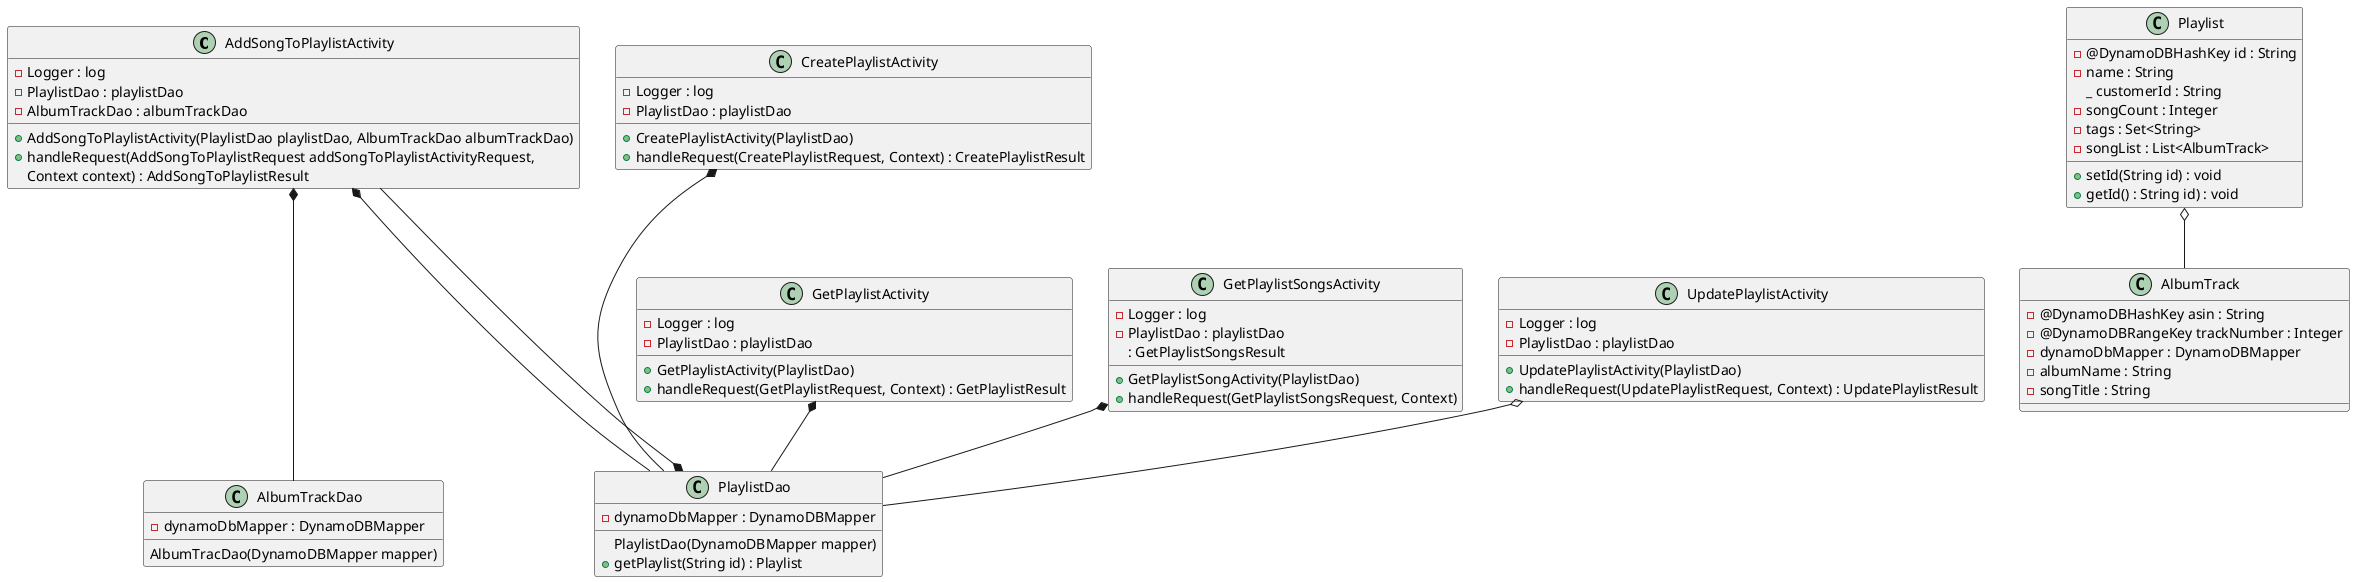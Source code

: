 PARTICIPANTS: use this file for creating the class diagram in mastery task 01
@startuml

class AddSongToPlaylistActivity {
- Logger : log
- PlaylistDao : playlistDao
- AlbumTrackDao : albumTrackDao
+ AddSongToPlaylistActivity(PlaylistDao playlistDao, AlbumTrackDao albumTrackDao)
+ handleRequest(AddSongToPlaylistRequest addSongToPlaylistActivityRequest,
Context context) : AddSongToPlaylistResult
}
class CreatePlaylistActivity {
- Logger : log
- PlaylistDao : playlistDao
+ CreatePlaylistActivity(PlaylistDao)
+ handleRequest(CreatePlaylistRequest, Context) : CreatePlaylistResult
}
class GetPlaylistActivity {
- Logger : log
- PlaylistDao : playlistDao
+ GetPlaylistActivity(PlaylistDao)
+ handleRequest(GetPlaylistRequest, Context) : GetPlaylistResult
}
class GetPlaylistSongsActivity {
- Logger : log
- PlaylistDao : playlistDao
+ GetPlaylistSongActivity(PlaylistDao)
+ handleRequest(GetPlaylistSongsRequest, Context)
 : GetPlaylistSongsResult
}
class UpdatePlaylistActivity {
- Logger : log
- PlaylistDao : playlistDao
+ UpdatePlaylistActivity(PlaylistDao)
+ handleRequest(UpdatePlaylistRequest, Context) : UpdatePlaylistResult
}

class AlbumTrackDao {
- dynamoDbMapper : DynamoDBMapper
AlbumTracDao(DynamoDBMapper mapper)
}
class PlaylistDao {
- dynamoDbMapper : DynamoDBMapper
PlaylistDao(DynamoDBMapper mapper)
+ getPlaylist(String id) : Playlist
}

class Playlist {
- @DynamoDBHashKey id : String
- name : String
_ customerId : String
- songCount : Integer
- tags : Set<String>
- songList : List<AlbumTrack>
+ setId(String id) : void
+ getId() : String id) : void
}
class AlbumTrack {
- @DynamoDBHashKey asin : String
- @DynamoDBRangeKey trackNumber : Integer
- dynamoDbMapper : DynamoDBMapper
- albumName : String
- songTitle : String
}

Playlist o-- AlbumTrack
AddSongToPlaylistActivity *--- AlbumTrackDao
AddSongToPlaylistActivity *--- PlaylistDao
AddSongToPlaylistActivity ---* PlaylistDao
GetPlaylistActivity *-- PlaylistDao
GetPlaylistSongsActivity *-- PlaylistDao
UpdatePlaylistActivity o-- PlaylistDao
CreatePlaylistActivity *---  PlaylistDao

@enduml

@startuml
class PlaylistException {
}
class AlbumTrackNotFoundException {
}
class InvalidAttributeValueException {
}
class InvalidAttributeChangeException {
}
class PlaylistNotFoundException {
}
class InvalidValueException {
}
class InvalidChangeException {
}

PlaylistNotFoundException -up-|>  PlaylistException
AlbumTrackNotFoundException -up-|> PlaylistException
PlaylistException -up-|> Exceptions

InvalidAttributeChangeException -up-|> InvalidAttributeException
InvalidAttributeValueException -up-|> InvalidAttributeException

@enduml

